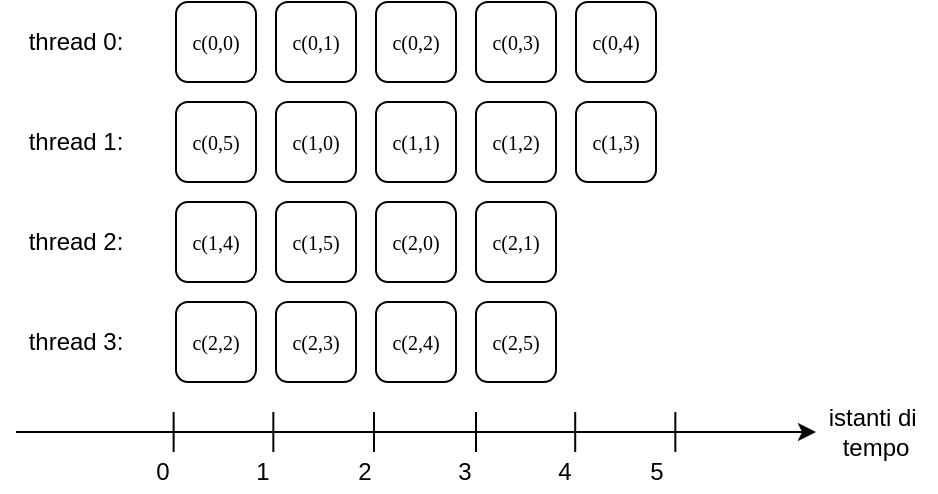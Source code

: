 <mxfile version="24.7.17">
  <diagram name="Pagina-1" id="BG_2dQSP2kLUuD5f9nKv">
    <mxGraphModel dx="979" dy="567" grid="1" gridSize="10" guides="1" tooltips="1" connect="1" arrows="1" fold="1" page="1" pageScale="1" pageWidth="827" pageHeight="1169" math="0" shadow="0">
      <root>
        <mxCell id="0" />
        <mxCell id="1" parent="0" />
        <mxCell id="n9YK-MrVJk0RjTGod1bp-1" value="thread 0:" style="text;html=1;align=center;verticalAlign=middle;whiteSpace=wrap;rounded=0;" parent="1" vertex="1">
          <mxGeometry x="200" y="320" width="60" height="40" as="geometry" />
        </mxCell>
        <mxCell id="n9YK-MrVJk0RjTGod1bp-2" value="thread 1:" style="text;html=1;align=center;verticalAlign=middle;whiteSpace=wrap;rounded=0;" parent="1" vertex="1">
          <mxGeometry x="200" y="370" width="60" height="40" as="geometry" />
        </mxCell>
        <mxCell id="n9YK-MrVJk0RjTGod1bp-3" value="thread 2:" style="text;html=1;align=center;verticalAlign=middle;whiteSpace=wrap;rounded=0;" parent="1" vertex="1">
          <mxGeometry x="200" y="420" width="60" height="40" as="geometry" />
        </mxCell>
        <mxCell id="n9YK-MrVJk0RjTGod1bp-4" value="thread 3:" style="text;html=1;align=center;verticalAlign=middle;whiteSpace=wrap;rounded=0;" parent="1" vertex="1">
          <mxGeometry x="200" y="470" width="60" height="40" as="geometry" />
        </mxCell>
        <mxCell id="n9YK-MrVJk0RjTGod1bp-5" value="c(0,0)" style="rounded=1;whiteSpace=wrap;html=1;fillColor=none;fontFamily=Lucida Console;fontSize=10;" parent="1" vertex="1">
          <mxGeometry x="280" y="320" width="40" height="40" as="geometry" />
        </mxCell>
        <mxCell id="n9YK-MrVJk0RjTGod1bp-6" value="&lt;span style=&quot;font-family: &amp;quot;Lucida Console&amp;quot;; font-size: 10px;&quot;&gt;c(0,1)&lt;/span&gt;" style="rounded=1;whiteSpace=wrap;html=1;fillColor=none;" parent="1" vertex="1">
          <mxGeometry x="330" y="320" width="40" height="40" as="geometry" />
        </mxCell>
        <mxCell id="n9YK-MrVJk0RjTGod1bp-7" value="&lt;span style=&quot;font-family: &amp;quot;Lucida Console&amp;quot;; font-size: 10px;&quot;&gt;c(0,2)&lt;/span&gt;" style="rounded=1;whiteSpace=wrap;html=1;fillColor=none;" parent="1" vertex="1">
          <mxGeometry x="380" y="320" width="40" height="40" as="geometry" />
        </mxCell>
        <mxCell id="n9YK-MrVJk0RjTGod1bp-8" value="&lt;span style=&quot;font-family: &amp;quot;Lucida Console&amp;quot;; font-size: 10px;&quot;&gt;c(0,3)&lt;/span&gt;" style="rounded=1;whiteSpace=wrap;html=1;fillColor=none;" parent="1" vertex="1">
          <mxGeometry x="430" y="320" width="40" height="40" as="geometry" />
        </mxCell>
        <mxCell id="n9YK-MrVJk0RjTGod1bp-9" value="c(0,5)" style="rounded=1;whiteSpace=wrap;html=1;fillColor=none;fontFamily=Lucida Console;fontSize=10;" parent="1" vertex="1">
          <mxGeometry x="280" y="370" width="40" height="40" as="geometry" />
        </mxCell>
        <mxCell id="n9YK-MrVJk0RjTGod1bp-10" value="&lt;span style=&quot;font-family: &amp;quot;Lucida Console&amp;quot;; font-size: 10px;&quot;&gt;c(1,1)&lt;/span&gt;" style="rounded=1;whiteSpace=wrap;html=1;fillColor=none;" parent="1" vertex="1">
          <mxGeometry x="380" y="370" width="40" height="40" as="geometry" />
        </mxCell>
        <mxCell id="n9YK-MrVJk0RjTGod1bp-11" value="&lt;span style=&quot;font-family: &amp;quot;Lucida Console&amp;quot;; font-size: 10px;&quot;&gt;c(1,2)&lt;/span&gt;" style="rounded=1;whiteSpace=wrap;html=1;fillColor=none;" parent="1" vertex="1">
          <mxGeometry x="430" y="370" width="40" height="40" as="geometry" />
        </mxCell>
        <mxCell id="n9YK-MrVJk0RjTGod1bp-12" value="&lt;span style=&quot;font-family: &amp;quot;Lucida Console&amp;quot;; font-size: 10px;&quot;&gt;c(1,3)&lt;/span&gt;" style="rounded=1;whiteSpace=wrap;html=1;fillColor=none;" parent="1" vertex="1">
          <mxGeometry x="480" y="370" width="40" height="40" as="geometry" />
        </mxCell>
        <mxCell id="n9YK-MrVJk0RjTGod1bp-13" value="c(2,0)" style="rounded=1;whiteSpace=wrap;html=1;fillColor=none;fontFamily=Lucida Console;fontSize=10;" parent="1" vertex="1">
          <mxGeometry x="380" y="420" width="40" height="40" as="geometry" />
        </mxCell>
        <mxCell id="n9YK-MrVJk0RjTGod1bp-14" value="&lt;span style=&quot;font-family: &amp;quot;Lucida Console&amp;quot;; font-size: 10px;&quot;&gt;c(2,1)&lt;/span&gt;" style="rounded=1;whiteSpace=wrap;html=1;fillColor=none;" parent="1" vertex="1">
          <mxGeometry x="430" y="420" width="40" height="40" as="geometry" />
        </mxCell>
        <mxCell id="n9YK-MrVJk0RjTGod1bp-17" value="c(2,2)" style="rounded=1;whiteSpace=wrap;html=1;fillColor=none;fontFamily=Lucida Console;fontSize=10;" parent="1" vertex="1">
          <mxGeometry x="280" y="470" width="40" height="40" as="geometry" />
        </mxCell>
        <mxCell id="n9YK-MrVJk0RjTGod1bp-18" value="&lt;span style=&quot;font-family: &amp;quot;Lucida Console&amp;quot;; font-size: 10px;&quot;&gt;c(2,3)&lt;/span&gt;" style="rounded=1;whiteSpace=wrap;html=1;fillColor=none;" parent="1" vertex="1">
          <mxGeometry x="330" y="470" width="40" height="40" as="geometry" />
        </mxCell>
        <mxCell id="n9YK-MrVJk0RjTGod1bp-19" value="&lt;span style=&quot;font-family: &amp;quot;Lucida Console&amp;quot;; font-size: 10px;&quot;&gt;c(2,4)&lt;/span&gt;" style="rounded=1;whiteSpace=wrap;html=1;fillColor=none;" parent="1" vertex="1">
          <mxGeometry x="380" y="470" width="40" height="40" as="geometry" />
        </mxCell>
        <mxCell id="n9YK-MrVJk0RjTGod1bp-20" value="&lt;span style=&quot;font-family: &amp;quot;Lucida Console&amp;quot;; font-size: 10px;&quot;&gt;c(2,5)&lt;/span&gt;" style="rounded=1;whiteSpace=wrap;html=1;fillColor=none;" parent="1" vertex="1">
          <mxGeometry x="430" y="470" width="40" height="40" as="geometry" />
        </mxCell>
        <mxCell id="n9YK-MrVJk0RjTGod1bp-21" value="&lt;span style=&quot;font-family: &amp;quot;Lucida Console&amp;quot;; font-size: 10px;&quot;&gt;c(0,4)&lt;/span&gt;" style="rounded=1;whiteSpace=wrap;html=1;fillColor=none;" parent="1" vertex="1">
          <mxGeometry x="480" y="320" width="40" height="40" as="geometry" />
        </mxCell>
        <mxCell id="n9YK-MrVJk0RjTGod1bp-24" value="c(1,0)" style="rounded=1;whiteSpace=wrap;html=1;fillColor=none;fontFamily=Lucida Console;fontSize=10;" parent="1" vertex="1">
          <mxGeometry x="330" y="370" width="40" height="40" as="geometry" />
        </mxCell>
        <mxCell id="n9YK-MrVJk0RjTGod1bp-25" value="&lt;span style=&quot;font-family: &amp;quot;Lucida Console&amp;quot;; font-size: 10px;&quot;&gt;c(1,4)&lt;/span&gt;" style="rounded=1;whiteSpace=wrap;html=1;fillColor=none;" parent="1" vertex="1">
          <mxGeometry x="280" y="420" width="40" height="40" as="geometry" />
        </mxCell>
        <mxCell id="n9YK-MrVJk0RjTGod1bp-26" value="&lt;span style=&quot;font-family: &amp;quot;Lucida Console&amp;quot;; font-size: 10px;&quot;&gt;c(1,5)&lt;/span&gt;" style="rounded=1;whiteSpace=wrap;html=1;fillColor=none;" parent="1" vertex="1">
          <mxGeometry x="330" y="420" width="40" height="40" as="geometry" />
        </mxCell>
        <mxCell id="_r0oSoh3xJ1DITqgufKX-19" value="" style="endArrow=classic;html=1;rounded=0;" edge="1" parent="1" target="_r0oSoh3xJ1DITqgufKX-20">
          <mxGeometry width="50" height="50" relative="1" as="geometry">
            <mxPoint x="200" y="535" as="sourcePoint" />
            <mxPoint x="630" y="535" as="targetPoint" />
          </mxGeometry>
        </mxCell>
        <mxCell id="_r0oSoh3xJ1DITqgufKX-20" value="istanti di&amp;nbsp;&lt;div&gt;tempo&lt;/div&gt;" style="text;html=1;align=center;verticalAlign=middle;whiteSpace=wrap;rounded=0;" vertex="1" parent="1">
          <mxGeometry x="600" y="520" width="60" height="30" as="geometry" />
        </mxCell>
        <mxCell id="_r0oSoh3xJ1DITqgufKX-21" value="" style="endArrow=none;html=1;rounded=0;" edge="1" parent="1">
          <mxGeometry width="50" height="50" relative="1" as="geometry">
            <mxPoint x="278.81" y="545" as="sourcePoint" />
            <mxPoint x="278.81" y="525" as="targetPoint" />
          </mxGeometry>
        </mxCell>
        <mxCell id="_r0oSoh3xJ1DITqgufKX-22" value="" style="endArrow=none;html=1;rounded=0;" edge="1" parent="1">
          <mxGeometry width="50" height="50" relative="1" as="geometry">
            <mxPoint x="328.67" y="545" as="sourcePoint" />
            <mxPoint x="328.67" y="525" as="targetPoint" />
          </mxGeometry>
        </mxCell>
        <mxCell id="_r0oSoh3xJ1DITqgufKX-23" value="" style="endArrow=none;html=1;rounded=0;" edge="1" parent="1">
          <mxGeometry width="50" height="50" relative="1" as="geometry">
            <mxPoint x="379" y="545" as="sourcePoint" />
            <mxPoint x="379" y="525" as="targetPoint" />
          </mxGeometry>
        </mxCell>
        <mxCell id="_r0oSoh3xJ1DITqgufKX-24" value="" style="endArrow=none;html=1;rounded=0;" edge="1" parent="1">
          <mxGeometry width="50" height="50" relative="1" as="geometry">
            <mxPoint x="430" y="545" as="sourcePoint" />
            <mxPoint x="430" y="525" as="targetPoint" />
          </mxGeometry>
        </mxCell>
        <mxCell id="_r0oSoh3xJ1DITqgufKX-25" value="" style="endArrow=none;html=1;rounded=0;" edge="1" parent="1">
          <mxGeometry width="50" height="50" relative="1" as="geometry">
            <mxPoint x="479.6" y="545" as="sourcePoint" />
            <mxPoint x="479.6" y="525" as="targetPoint" />
          </mxGeometry>
        </mxCell>
        <mxCell id="_r0oSoh3xJ1DITqgufKX-26" value="" style="endArrow=none;html=1;rounded=0;" edge="1" parent="1">
          <mxGeometry width="50" height="50" relative="1" as="geometry">
            <mxPoint x="529.67" y="545" as="sourcePoint" />
            <mxPoint x="529.67" y="525" as="targetPoint" />
          </mxGeometry>
        </mxCell>
        <mxCell id="_r0oSoh3xJ1DITqgufKX-27" value="0" style="text;html=1;align=center;verticalAlign=middle;whiteSpace=wrap;rounded=0;" vertex="1" parent="1">
          <mxGeometry x="268" y="545" width="11" height="20" as="geometry" />
        </mxCell>
        <mxCell id="_r0oSoh3xJ1DITqgufKX-28" value="1" style="text;html=1;align=center;verticalAlign=middle;whiteSpace=wrap;rounded=0;" vertex="1" parent="1">
          <mxGeometry x="318" y="545" width="11" height="20" as="geometry" />
        </mxCell>
        <mxCell id="_r0oSoh3xJ1DITqgufKX-29" value="2" style="text;html=1;align=center;verticalAlign=middle;whiteSpace=wrap;rounded=0;" vertex="1" parent="1">
          <mxGeometry x="369" y="545" width="11" height="20" as="geometry" />
        </mxCell>
        <mxCell id="_r0oSoh3xJ1DITqgufKX-30" value="3" style="text;html=1;align=center;verticalAlign=middle;whiteSpace=wrap;rounded=0;" vertex="1" parent="1">
          <mxGeometry x="419" y="545" width="11" height="20" as="geometry" />
        </mxCell>
        <mxCell id="_r0oSoh3xJ1DITqgufKX-31" value="4" style="text;html=1;align=center;verticalAlign=middle;whiteSpace=wrap;rounded=0;" vertex="1" parent="1">
          <mxGeometry x="469" y="545" width="11" height="20" as="geometry" />
        </mxCell>
        <mxCell id="_r0oSoh3xJ1DITqgufKX-32" value="5" style="text;html=1;align=center;verticalAlign=middle;whiteSpace=wrap;rounded=0;" vertex="1" parent="1">
          <mxGeometry x="515" y="545" width="11" height="20" as="geometry" />
        </mxCell>
      </root>
    </mxGraphModel>
  </diagram>
</mxfile>
